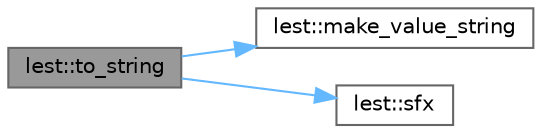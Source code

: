 digraph "lest::to_string"
{
 // LATEX_PDF_SIZE
  bgcolor="transparent";
  edge [fontname=Helvetica,fontsize=10,labelfontname=Helvetica,labelfontsize=10];
  node [fontname=Helvetica,fontsize=10,shape=box,height=0.2,width=0.4];
  rankdir="LR";
  Node1 [id="Node000001",label="lest::to_string",height=0.2,width=0.4,color="gray40", fillcolor="grey60", style="filled", fontcolor="black",tooltip=" "];
  Node1 -> Node2 [id="edge5_Node000001_Node000002",color="steelblue1",style="solid",tooltip=" "];
  Node2 [id="Node000002",label="lest::make_value_string",height=0.2,width=0.4,color="grey40", fillcolor="white", style="filled",URL="$namespacelest.html#abe74c3410c560bcd1cf83d11ee2fb127",tooltip=" "];
  Node1 -> Node3 [id="edge6_Node000001_Node000003",color="steelblue1",style="solid",tooltip=" "];
  Node3 [id="Node000003",label="lest::sfx",height=0.2,width=0.4,color="grey40", fillcolor="white", style="filled",URL="$namespacelest.html#ac816ce5c4c1370754e1086ae54ff970c",tooltip=" "];
}
